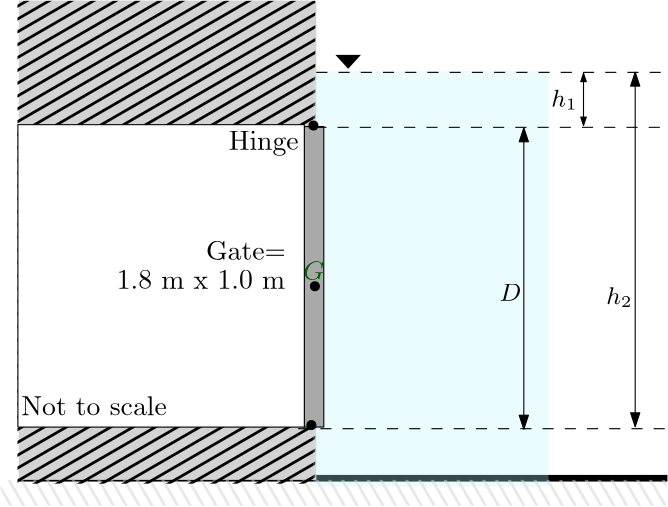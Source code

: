 <?xml version="1.0"?>
<!DOCTYPE ipe SYSTEM "ipe.dtd">
<ipe version="70212" creator="Ipe 7.2.13">
<info created="D:20191013163517" modified="D:20191019215643"/>
<ipestyle name="basic">
<symbol name="arrow/arc(spx)">
<path stroke="sym-stroke" fill="sym-stroke" pen="sym-pen">
0 0 m
-1 0.333 l
-1 -0.333 l
h
</path>
</symbol>
<symbol name="arrow/farc(spx)">
<path stroke="sym-stroke" fill="white" pen="sym-pen">
0 0 m
-1 0.333 l
-1 -0.333 l
h
</path>
</symbol>
<symbol name="arrow/ptarc(spx)">
<path stroke="sym-stroke" fill="sym-stroke" pen="sym-pen">
0 0 m
-1 0.333 l
-0.8 0 l
-1 -0.333 l
h
</path>
</symbol>
<symbol name="arrow/fptarc(spx)">
<path stroke="sym-stroke" fill="white" pen="sym-pen">
0 0 m
-1 0.333 l
-0.8 0 l
-1 -0.333 l
h
</path>
</symbol>
<symbol name="mark/circle(sx)" transformations="translations">
<path fill="sym-stroke">
0.6 0 0 0.6 0 0 e
0.4 0 0 0.4 0 0 e
</path>
</symbol>
<symbol name="mark/disk(sx)" transformations="translations">
<path fill="sym-stroke">
0.6 0 0 0.6 0 0 e
</path>
</symbol>
<symbol name="mark/fdisk(sfx)" transformations="translations">
<group>
<path fill="sym-fill">
0.5 0 0 0.5 0 0 e
</path>
<path fill="sym-stroke" fillrule="eofill">
0.6 0 0 0.6 0 0 e
0.4 0 0 0.4 0 0 e
</path>
</group>
</symbol>
<symbol name="mark/box(sx)" transformations="translations">
<path fill="sym-stroke" fillrule="eofill">
-0.6 -0.6 m
0.6 -0.6 l
0.6 0.6 l
-0.6 0.6 l
h
-0.4 -0.4 m
0.4 -0.4 l
0.4 0.4 l
-0.4 0.4 l
h
</path>
</symbol>
<symbol name="mark/square(sx)" transformations="translations">
<path fill="sym-stroke">
-0.6 -0.6 m
0.6 -0.6 l
0.6 0.6 l
-0.6 0.6 l
h
</path>
</symbol>
<symbol name="mark/fsquare(sfx)" transformations="translations">
<group>
<path fill="sym-fill">
-0.5 -0.5 m
0.5 -0.5 l
0.5 0.5 l
-0.5 0.5 l
h
</path>
<path fill="sym-stroke" fillrule="eofill">
-0.6 -0.6 m
0.6 -0.6 l
0.6 0.6 l
-0.6 0.6 l
h
-0.4 -0.4 m
0.4 -0.4 l
0.4 0.4 l
-0.4 0.4 l
h
</path>
</group>
</symbol>
<symbol name="mark/cross(sx)" transformations="translations">
<group>
<path fill="sym-stroke">
-0.43 -0.57 m
0.57 0.43 l
0.43 0.57 l
-0.57 -0.43 l
h
</path>
<path fill="sym-stroke">
-0.43 0.57 m
0.57 -0.43 l
0.43 -0.57 l
-0.57 0.43 l
h
</path>
</group>
</symbol>
<symbol name="arrow/fnormal(spx)">
<path stroke="sym-stroke" fill="white" pen="sym-pen">
0 0 m
-1 0.333 l
-1 -0.333 l
h
</path>
</symbol>
<symbol name="arrow/pointed(spx)">
<path stroke="sym-stroke" fill="sym-stroke" pen="sym-pen">
0 0 m
-1 0.333 l
-0.8 0 l
-1 -0.333 l
h
</path>
</symbol>
<symbol name="arrow/fpointed(spx)">
<path stroke="sym-stroke" fill="white" pen="sym-pen">
0 0 m
-1 0.333 l
-0.8 0 l
-1 -0.333 l
h
</path>
</symbol>
<symbol name="arrow/linear(spx)">
<path stroke="sym-stroke" pen="sym-pen">
-1 0.333 m
0 0 l
-1 -0.333 l
</path>
</symbol>
<symbol name="arrow/fdouble(spx)">
<path stroke="sym-stroke" fill="white" pen="sym-pen">
0 0 m
-1 0.333 l
-1 -0.333 l
h
-1 0 m
-2 0.333 l
-2 -0.333 l
h
</path>
</symbol>
<symbol name="arrow/double(spx)">
<path stroke="sym-stroke" fill="sym-stroke" pen="sym-pen">
0 0 m
-1 0.333 l
-1 -0.333 l
h
-1 0 m
-2 0.333 l
-2 -0.333 l
h
</path>
</symbol>
<pen name="heavier" value="0.8"/>
<pen name="fat" value="1.2"/>
<pen name="ultrafat" value="2"/>
<symbolsize name="large" value="5"/>
<symbolsize name="small" value="2"/>
<symbolsize name="tiny" value="1.1"/>
<arrowsize name="large" value="10"/>
<arrowsize name="small" value="5"/>
<arrowsize name="tiny" value="3"/>
<color name="red" value="1 0 0"/>
<color name="green" value="0 1 0"/>
<color name="blue" value="0 0 1"/>
<color name="yellow" value="1 1 0"/>
<color name="orange" value="1 0.647 0"/>
<color name="gold" value="1 0.843 0"/>
<color name="purple" value="0.627 0.125 0.941"/>
<color name="gray" value="0.745"/>
<color name="brown" value="0.647 0.165 0.165"/>
<color name="navy" value="0 0 0.502"/>
<color name="pink" value="1 0.753 0.796"/>
<color name="seagreen" value="0.18 0.545 0.341"/>
<color name="turquoise" value="0.251 0.878 0.816"/>
<color name="violet" value="0.933 0.51 0.933"/>
<color name="darkblue" value="0 0 0.545"/>
<color name="darkcyan" value="0 0.545 0.545"/>
<color name="darkgray" value="0.663"/>
<color name="darkgreen" value="0 0.392 0"/>
<color name="darkmagenta" value="0.545 0 0.545"/>
<color name="darkorange" value="1 0.549 0"/>
<color name="darkred" value="0.545 0 0"/>
<color name="lightblue" value="0.678 0.847 0.902"/>
<color name="lightcyan" value="0.878 1 1"/>
<color name="lightgray" value="0.827"/>
<color name="lightgreen" value="0.565 0.933 0.565"/>
<color name="lightyellow" value="1 1 0.878"/>
<dashstyle name="dashed" value="[4] 0"/>
<dashstyle name="dotted" value="[1 3] 0"/>
<dashstyle name="dash dotted" value="[4 2 1 2] 0"/>
<dashstyle name="dash dot dotted" value="[4 2 1 2 1 2] 0"/>
<textsize name="large" value="\large"/>
<textsize name="small" value="\small"/>
<textsize name="tiny" value="\tiny"/>
<textsize name="Large" value="\Large"/>
<textsize name="LARGE" value="\LARGE"/>
<textsize name="huge" value="\huge"/>
<textsize name="Huge" value="\Huge"/>
<textsize name="footnote" value="\footnotesize"/>
<textstyle name="center" begin="\begin{center}" end="\end{center}"/>
<textstyle name="itemize" begin="\begin{itemize}" end="\end{itemize}"/>
<textstyle name="item" begin="\begin{itemize}\item{}" end="\end{itemize}"/>
<gridsize name="4 pts" value="4"/>
<gridsize name="8 pts (~3 mm)" value="8"/>
<gridsize name="16 pts (~6 mm)" value="16"/>
<gridsize name="32 pts (~12 mm)" value="32"/>
<gridsize name="10 pts (~3.5 mm)" value="10"/>
<gridsize name="20 pts (~7 mm)" value="20"/>
<gridsize name="14 pts (~5 mm)" value="14"/>
<gridsize name="28 pts (~10 mm)" value="28"/>
<gridsize name="56 pts (~20 mm)" value="56"/>
<anglesize name="90 deg" value="90"/>
<anglesize name="60 deg" value="60"/>
<anglesize name="45 deg" value="45"/>
<anglesize name="30 deg" value="30"/>
<anglesize name="22.5 deg" value="22.5"/>
<opacity name="10%" value="0.1"/>
<opacity name="30%" value="0.3"/>
<opacity name="50%" value="0.5"/>
<opacity name="75%" value="0.75"/>
<tiling name="falling" angle="-60" step="4" width="1"/>
<tiling name="rising" angle="30" step="4" width="1"/>
</ipestyle>
<page>
<layer name="alpha"/>
<view layers="alpha" active="alpha"/>
<path layer="alpha" matrix="0.288063 0 0 0.314306 278.734 472.018" fill="black">
176 544 m
192 528 l
208 544 l
176 544 l
176 544 l
</path>
<path matrix="1.45776 0 0 0.149639 -17.5058 427.132" fill="0">
160 432 m
160 416 l
320 416 l
320 432 l
h
</path>
<path matrix="1.49812 0 0 0.580181 -30.7921 239.335" fill="lightgray" fillrule="wind" opacity="50%" stroke-opacity="opaque" tiling="falling">
160 432 m
160 416 l
320 416 l
320 432 l
h
</path>
<group matrix="1.51907 0 0 2.62961 67.0945 -692.043">
<path matrix="2.25913 0 0 2.76475 -322.337 -1009.05" fill="lightgray">
185.912 551.29 m
185.912 527.555 l
217.134 527.555 l
217.134 551.29 l
h
</path>
<path matrix="0.339302 0 0 4.13095 48.5044 -1599.96" fill="black" tiling="rising">
144 512 m
144 496 l
352 496 l
352 512 l
h
</path>
</group>
<path matrix="4.35859 0 0 3.09997 -708.243 -900.461" fill="0.718 0.957 0.984" opacity="30%" stroke-opacity="opaque">
236.25 496.015 m
236.25 447.749 l
255.684 447.749 l
255.684 496.015 l
h
</path>
<path matrix="4.38377 0 0 3.51861 -713.187 -1086.62" stroke="black" fill="darkgray">
235.294 484.227 m
235.294 453.483 l
236.887 453.483 l
236.887 484.227 l
h
</path>
<path matrix="3.92251 0 0 196.995 -681.582 -97072.82" stroke="black" fill="white" dash="dashed">
256 496 m
288 496 l
</path>
<path matrix="2.61258 0 0 4.62847 -304.791 -1604.76" stroke="black" fill="white" dash="dashed">
240 480 m
288 480 l
</path>
<path matrix="2.75697 0 0 2.2885 -345.646 -590.068" stroke="black" fill="white" dash="dashed">
240 480 m
288 480 l
</path>
<path matrix="0.441757 0 0 2.65865 310.15 -681.951" stroke="black" fill="white" arrow="normal/small" rarrow="normal/small">
288 496 m
288 448 l
</path>
<path matrix="-330.387 0 0 2.25921 95548.74 -503.868" stroke="black" fill="white" arrow="normal/small" rarrow="normal/small">
288 496 m
288 448 l
</path>
<path matrix="6.58133 0 0 0.391166 -1476.65 442.346" stroke="black" fill="white" arrow="normal/tiny" rarrow="normal/tiny">
288 496 m
288 448 l
</path>
<text matrix="4.35859 0 0 3.09997 -721.618 -955.966" transformations="translations" pos="258.983 509.781" stroke="black" type="label" width="9.461" height="6.233" depth="0.99" valign="baseline" size="small" style="math">h_1</text>
<text matrix="4.35859 0 0 3.09997 -701.881 -1027.07" transformations="translations" pos="258.983 509.781" stroke="black" type="label" width="9.461" height="6.233" depth="0.99" valign="baseline" size="small" style="math">h_2</text>
<text matrix="4.35859 0 0 3.09997 -740.29 -1025.81" transformations="translations" pos="258.983 509.781" stroke="black" type="label" width="7.855" height="6.127" depth="0" valign="baseline" size="small" style="math">D</text>
<text matrix="1 0 0 1 -225.275 -124.348" transformations="translations" pos="543.068 686.295" stroke="darkgreen" type="label" width="7.833" height="6.808" depth="0" valign="baseline" style="math">G</text>
<use name="mark/disk(sx)" pos="322.074 559.694" size="normal" stroke="black"/>
<use name="mark/disk(sx)" pos="321.535 617.547" size="normal" stroke="black"/>
<use name="mark/disk(sx)" pos="320.809 509.711" size="normal" stroke="black"/>
<path matrix="0.992982 0 0 1.05594 2.23345 -28.4747" stroke="black" fill="white">
214.425 612.1 m
214.425 508.985 l
318.267 508.985 l
318.267 612.1 l
h
</path>
<text matrix="1 0 0 1 21.5671 -44.3324" transformations="translations" pos="261.263 613.553" stroke="black" type="label" width="32.171" height="6.808" depth="0" valign="baseline">Gate= </text>
<text matrix="1 0 0 1 37.0345 -3.26775" transformations="translations" pos="254.001 612.1" stroke="black" type="label" width="25.183" height="6.815" depth="1.93" valign="baseline">Hinge</text>
<text matrix="1 0 0 1 -10.5291 -54.7166" transformations="translations" pos="261.263 613.553" stroke="black" type="label" width="60.606" height="6.42" depth="0" valign="baseline">1.8 m x 1.0 m</text>
<text matrix="1 0 0 1 -72.2172 -201.547" transformations="translations" pos="288.603 714.798" stroke="black" type="label" width="52.359" height="6.918" depth="0" valign="baseline">Not to scale</text>
</page>
</ipe>
